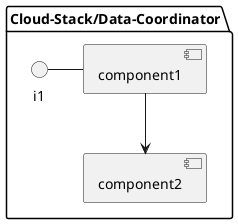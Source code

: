 @startuml

package "Cloud-Stack/Data-Coordinator" {
component component1
component component2
interface i1

}
i1 - component1
component1 --> component2
@enduml
